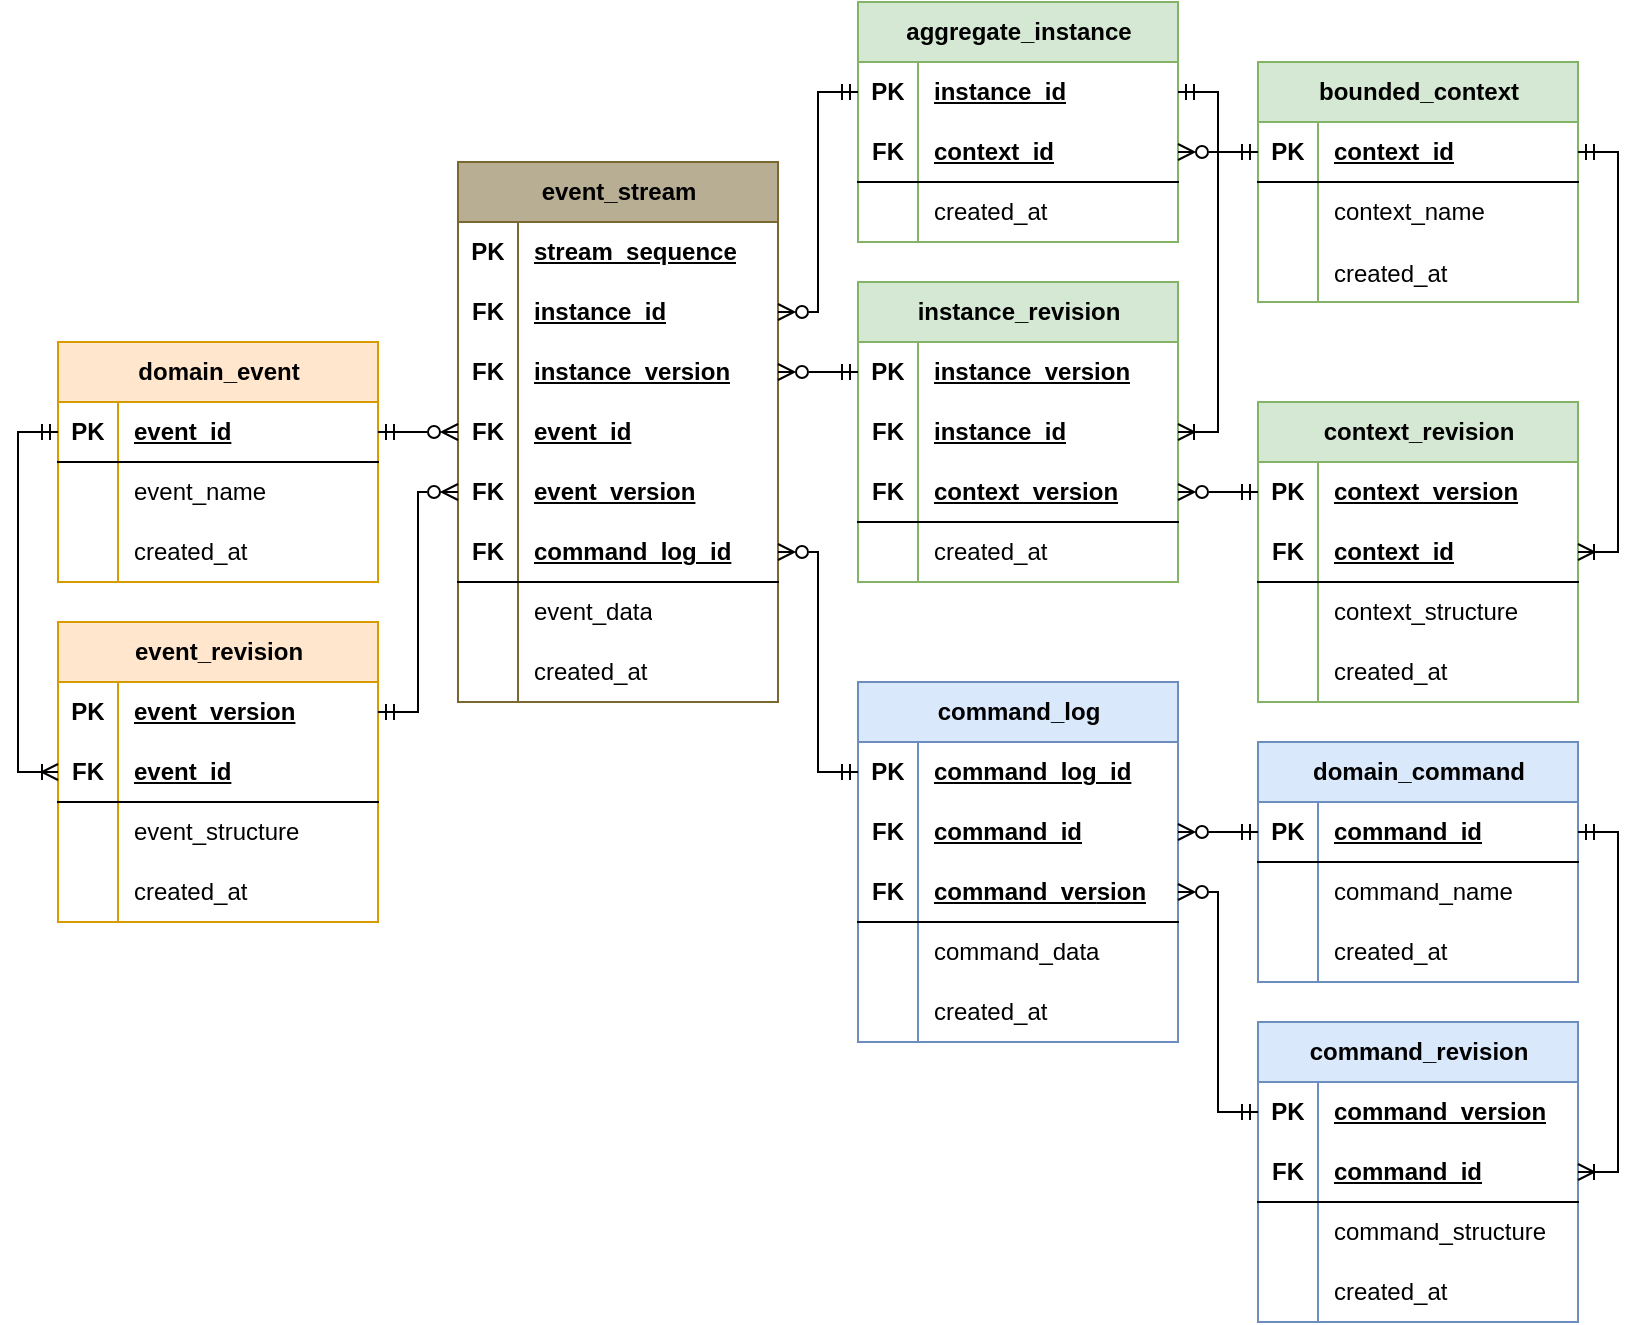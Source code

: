 <mxfile version="24.8.6">
  <diagram name="Page-1" id="iF84zrVoMBJ7OahSB1rG">
    <mxGraphModel dx="837" dy="905" grid="1" gridSize="10" guides="1" tooltips="1" connect="1" arrows="1" fold="1" page="1" pageScale="1" pageWidth="827" pageHeight="1169" math="0" shadow="0">
      <root>
        <mxCell id="0" />
        <mxCell id="1" parent="0" />
        <mxCell id="sCk_r1SRyEP656bXkDkz-1" value="bounded_context" style="shape=table;startSize=30;container=1;collapsible=1;childLayout=tableLayout;fixedRows=1;rowLines=0;fontStyle=1;align=center;resizeLast=1;html=1;fillColor=#d5e8d4;strokeColor=#82b366;" parent="1" vertex="1">
          <mxGeometry x="630" y="230" width="160" height="120" as="geometry" />
        </mxCell>
        <mxCell id="sCk_r1SRyEP656bXkDkz-2" value="" style="shape=tableRow;horizontal=0;startSize=0;swimlaneHead=0;swimlaneBody=0;fillColor=none;collapsible=0;dropTarget=0;points=[[0,0.5],[1,0.5]];portConstraint=eastwest;top=0;left=0;right=0;bottom=1;" parent="sCk_r1SRyEP656bXkDkz-1" vertex="1">
          <mxGeometry y="30" width="160" height="30" as="geometry" />
        </mxCell>
        <mxCell id="sCk_r1SRyEP656bXkDkz-3" value="PK" style="shape=partialRectangle;connectable=0;fillColor=none;top=0;left=0;bottom=0;right=0;fontStyle=1;overflow=hidden;whiteSpace=wrap;html=1;" parent="sCk_r1SRyEP656bXkDkz-2" vertex="1">
          <mxGeometry width="30" height="30" as="geometry">
            <mxRectangle width="30" height="30" as="alternateBounds" />
          </mxGeometry>
        </mxCell>
        <mxCell id="sCk_r1SRyEP656bXkDkz-4" value="context_id" style="shape=partialRectangle;connectable=0;fillColor=none;top=0;left=0;bottom=0;right=0;align=left;spacingLeft=6;fontStyle=5;overflow=hidden;whiteSpace=wrap;html=1;" parent="sCk_r1SRyEP656bXkDkz-2" vertex="1">
          <mxGeometry x="30" width="130" height="30" as="geometry">
            <mxRectangle width="130" height="30" as="alternateBounds" />
          </mxGeometry>
        </mxCell>
        <mxCell id="sCk_r1SRyEP656bXkDkz-5" value="" style="shape=tableRow;horizontal=0;startSize=0;swimlaneHead=0;swimlaneBody=0;fillColor=none;collapsible=0;dropTarget=0;points=[[0,0.5],[1,0.5]];portConstraint=eastwest;top=0;left=0;right=0;bottom=0;" parent="sCk_r1SRyEP656bXkDkz-1" vertex="1">
          <mxGeometry y="60" width="160" height="30" as="geometry" />
        </mxCell>
        <mxCell id="sCk_r1SRyEP656bXkDkz-6" value="" style="shape=partialRectangle;connectable=0;fillColor=none;top=0;left=0;bottom=0;right=0;editable=1;overflow=hidden;whiteSpace=wrap;html=1;" parent="sCk_r1SRyEP656bXkDkz-5" vertex="1">
          <mxGeometry width="30" height="30" as="geometry">
            <mxRectangle width="30" height="30" as="alternateBounds" />
          </mxGeometry>
        </mxCell>
        <mxCell id="sCk_r1SRyEP656bXkDkz-7" value="context_name" style="shape=partialRectangle;connectable=0;fillColor=none;top=0;left=0;bottom=0;right=0;align=left;spacingLeft=6;overflow=hidden;whiteSpace=wrap;html=1;" parent="sCk_r1SRyEP656bXkDkz-5" vertex="1">
          <mxGeometry x="30" width="130" height="30" as="geometry">
            <mxRectangle width="130" height="30" as="alternateBounds" />
          </mxGeometry>
        </mxCell>
        <mxCell id="sCk_r1SRyEP656bXkDkz-47" value="" style="shape=tableRow;horizontal=0;startSize=0;swimlaneHead=0;swimlaneBody=0;fillColor=none;collapsible=0;dropTarget=0;points=[[0,0.5],[1,0.5]];portConstraint=eastwest;top=0;left=0;right=0;bottom=0;" parent="sCk_r1SRyEP656bXkDkz-1" vertex="1">
          <mxGeometry y="90" width="160" height="30" as="geometry" />
        </mxCell>
        <mxCell id="sCk_r1SRyEP656bXkDkz-48" value="" style="shape=partialRectangle;connectable=0;fillColor=none;top=0;left=0;bottom=0;right=0;editable=1;overflow=hidden;" parent="sCk_r1SRyEP656bXkDkz-47" vertex="1">
          <mxGeometry width="30" height="30" as="geometry">
            <mxRectangle width="30" height="30" as="alternateBounds" />
          </mxGeometry>
        </mxCell>
        <mxCell id="sCk_r1SRyEP656bXkDkz-49" value="created_at" style="shape=partialRectangle;connectable=0;fillColor=none;top=0;left=0;bottom=0;right=0;align=left;spacingLeft=6;overflow=hidden;" parent="sCk_r1SRyEP656bXkDkz-47" vertex="1">
          <mxGeometry x="30" width="130" height="30" as="geometry">
            <mxRectangle width="130" height="30" as="alternateBounds" />
          </mxGeometry>
        </mxCell>
        <mxCell id="sCk_r1SRyEP656bXkDkz-14" value="context_revision" style="shape=table;startSize=30;container=1;collapsible=1;childLayout=tableLayout;fixedRows=1;rowLines=0;fontStyle=1;align=center;resizeLast=1;html=1;fillColor=#d5e8d4;strokeColor=#82b366;" parent="1" vertex="1">
          <mxGeometry x="630" y="400" width="160" height="150" as="geometry" />
        </mxCell>
        <mxCell id="sCk_r1SRyEP656bXkDkz-37" value="" style="shape=tableRow;horizontal=0;startSize=0;swimlaneHead=0;swimlaneBody=0;fillColor=none;collapsible=0;dropTarget=0;points=[[0,0.5],[1,0.5]];portConstraint=eastwest;top=0;left=0;right=0;bottom=0;fontStyle=5" parent="sCk_r1SRyEP656bXkDkz-14" vertex="1">
          <mxGeometry y="30" width="160" height="30" as="geometry" />
        </mxCell>
        <mxCell id="sCk_r1SRyEP656bXkDkz-38" value="PK" style="shape=partialRectangle;connectable=0;fillColor=none;top=0;left=0;bottom=0;right=0;fontStyle=1;overflow=hidden;whiteSpace=wrap;html=1;" parent="sCk_r1SRyEP656bXkDkz-37" vertex="1">
          <mxGeometry width="30" height="30" as="geometry">
            <mxRectangle width="30" height="30" as="alternateBounds" />
          </mxGeometry>
        </mxCell>
        <mxCell id="sCk_r1SRyEP656bXkDkz-39" value="context_version" style="shape=partialRectangle;connectable=0;fillColor=none;top=0;left=0;bottom=0;right=0;align=left;spacingLeft=6;fontStyle=5;overflow=hidden;whiteSpace=wrap;html=1;" parent="sCk_r1SRyEP656bXkDkz-37" vertex="1">
          <mxGeometry x="30" width="130" height="30" as="geometry">
            <mxRectangle width="130" height="30" as="alternateBounds" />
          </mxGeometry>
        </mxCell>
        <mxCell id="sCk_r1SRyEP656bXkDkz-15" value="" style="shape=tableRow;horizontal=0;startSize=0;swimlaneHead=0;swimlaneBody=0;fillColor=none;collapsible=0;dropTarget=0;points=[[0,0.5],[1,0.5]];portConstraint=eastwest;top=0;left=0;right=0;bottom=1;" parent="sCk_r1SRyEP656bXkDkz-14" vertex="1">
          <mxGeometry y="60" width="160" height="30" as="geometry" />
        </mxCell>
        <mxCell id="sCk_r1SRyEP656bXkDkz-16" value="FK" style="shape=partialRectangle;connectable=0;fillColor=none;top=0;left=0;bottom=0;right=0;fontStyle=1;overflow=hidden;whiteSpace=wrap;html=1;" parent="sCk_r1SRyEP656bXkDkz-15" vertex="1">
          <mxGeometry width="30" height="30" as="geometry">
            <mxRectangle width="30" height="30" as="alternateBounds" />
          </mxGeometry>
        </mxCell>
        <mxCell id="sCk_r1SRyEP656bXkDkz-17" value="context_id" style="shape=partialRectangle;connectable=0;fillColor=none;top=0;left=0;bottom=0;right=0;align=left;spacingLeft=6;fontStyle=5;overflow=hidden;whiteSpace=wrap;html=1;" parent="sCk_r1SRyEP656bXkDkz-15" vertex="1">
          <mxGeometry x="30" width="130" height="30" as="geometry">
            <mxRectangle width="130" height="30" as="alternateBounds" />
          </mxGeometry>
        </mxCell>
        <mxCell id="sCk_r1SRyEP656bXkDkz-18" value="" style="shape=tableRow;horizontal=0;startSize=0;swimlaneHead=0;swimlaneBody=0;fillColor=none;collapsible=0;dropTarget=0;points=[[0,0.5],[1,0.5]];portConstraint=eastwest;top=0;left=0;right=0;bottom=0;" parent="sCk_r1SRyEP656bXkDkz-14" vertex="1">
          <mxGeometry y="90" width="160" height="30" as="geometry" />
        </mxCell>
        <mxCell id="sCk_r1SRyEP656bXkDkz-19" value="" style="shape=partialRectangle;connectable=0;fillColor=none;top=0;left=0;bottom=0;right=0;editable=1;overflow=hidden;whiteSpace=wrap;html=1;" parent="sCk_r1SRyEP656bXkDkz-18" vertex="1">
          <mxGeometry width="30" height="30" as="geometry">
            <mxRectangle width="30" height="30" as="alternateBounds" />
          </mxGeometry>
        </mxCell>
        <mxCell id="sCk_r1SRyEP656bXkDkz-20" value="context_structure" style="shape=partialRectangle;connectable=0;fillColor=none;top=0;left=0;bottom=0;right=0;align=left;spacingLeft=6;overflow=hidden;whiteSpace=wrap;html=1;" parent="sCk_r1SRyEP656bXkDkz-18" vertex="1">
          <mxGeometry x="30" width="130" height="30" as="geometry">
            <mxRectangle width="130" height="30" as="alternateBounds" />
          </mxGeometry>
        </mxCell>
        <mxCell id="sCk_r1SRyEP656bXkDkz-21" value="" style="shape=tableRow;horizontal=0;startSize=0;swimlaneHead=0;swimlaneBody=0;fillColor=none;collapsible=0;dropTarget=0;points=[[0,0.5],[1,0.5]];portConstraint=eastwest;top=0;left=0;right=0;bottom=0;" parent="sCk_r1SRyEP656bXkDkz-14" vertex="1">
          <mxGeometry y="120" width="160" height="30" as="geometry" />
        </mxCell>
        <mxCell id="sCk_r1SRyEP656bXkDkz-22" value="" style="shape=partialRectangle;connectable=0;fillColor=none;top=0;left=0;bottom=0;right=0;editable=1;overflow=hidden;whiteSpace=wrap;html=1;" parent="sCk_r1SRyEP656bXkDkz-21" vertex="1">
          <mxGeometry width="30" height="30" as="geometry">
            <mxRectangle width="30" height="30" as="alternateBounds" />
          </mxGeometry>
        </mxCell>
        <mxCell id="sCk_r1SRyEP656bXkDkz-23" value="created_at" style="shape=partialRectangle;connectable=0;fillColor=none;top=0;left=0;bottom=0;right=0;align=left;spacingLeft=6;overflow=hidden;whiteSpace=wrap;html=1;" parent="sCk_r1SRyEP656bXkDkz-21" vertex="1">
          <mxGeometry x="30" width="130" height="30" as="geometry">
            <mxRectangle width="130" height="30" as="alternateBounds" />
          </mxGeometry>
        </mxCell>
        <mxCell id="sCk_r1SRyEP656bXkDkz-50" value="aggregate_instance" style="shape=table;startSize=30;container=1;collapsible=1;childLayout=tableLayout;fixedRows=1;rowLines=0;fontStyle=1;align=center;resizeLast=1;html=1;fillColor=#d5e8d4;strokeColor=#82b366;" parent="1" vertex="1">
          <mxGeometry x="430" y="200" width="160" height="120" as="geometry" />
        </mxCell>
        <mxCell id="sCk_r1SRyEP656bXkDkz-70" value="" style="shape=tableRow;horizontal=0;startSize=0;swimlaneHead=0;swimlaneBody=0;fillColor=none;collapsible=0;dropTarget=0;points=[[0,0.5],[1,0.5]];portConstraint=eastwest;top=0;left=0;right=0;bottom=0;" parent="sCk_r1SRyEP656bXkDkz-50" vertex="1">
          <mxGeometry y="30" width="160" height="30" as="geometry" />
        </mxCell>
        <mxCell id="sCk_r1SRyEP656bXkDkz-71" value="PK" style="shape=partialRectangle;connectable=0;fillColor=none;top=0;left=0;bottom=0;right=0;fontStyle=1;overflow=hidden;whiteSpace=wrap;html=1;" parent="sCk_r1SRyEP656bXkDkz-70" vertex="1">
          <mxGeometry width="30" height="30" as="geometry">
            <mxRectangle width="30" height="30" as="alternateBounds" />
          </mxGeometry>
        </mxCell>
        <mxCell id="sCk_r1SRyEP656bXkDkz-72" value="instance_id" style="shape=partialRectangle;connectable=0;fillColor=none;top=0;left=0;bottom=0;right=0;align=left;spacingLeft=6;fontStyle=5;overflow=hidden;whiteSpace=wrap;html=1;" parent="sCk_r1SRyEP656bXkDkz-70" vertex="1">
          <mxGeometry x="30" width="130" height="30" as="geometry">
            <mxRectangle width="130" height="30" as="alternateBounds" />
          </mxGeometry>
        </mxCell>
        <mxCell id="sCk_r1SRyEP656bXkDkz-51" value="" style="shape=tableRow;horizontal=0;startSize=0;swimlaneHead=0;swimlaneBody=0;fillColor=none;collapsible=0;dropTarget=0;points=[[0,0.5],[1,0.5]];portConstraint=eastwest;top=0;left=0;right=0;bottom=1;" parent="sCk_r1SRyEP656bXkDkz-50" vertex="1">
          <mxGeometry y="60" width="160" height="30" as="geometry" />
        </mxCell>
        <mxCell id="sCk_r1SRyEP656bXkDkz-52" value="FK" style="shape=partialRectangle;connectable=0;fillColor=none;top=0;left=0;bottom=0;right=0;fontStyle=1;overflow=hidden;whiteSpace=wrap;html=1;" parent="sCk_r1SRyEP656bXkDkz-51" vertex="1">
          <mxGeometry width="30" height="30" as="geometry">
            <mxRectangle width="30" height="30" as="alternateBounds" />
          </mxGeometry>
        </mxCell>
        <mxCell id="sCk_r1SRyEP656bXkDkz-53" value="context_id" style="shape=partialRectangle;connectable=0;fillColor=none;top=0;left=0;bottom=0;right=0;align=left;spacingLeft=6;fontStyle=5;overflow=hidden;whiteSpace=wrap;html=1;" parent="sCk_r1SRyEP656bXkDkz-51" vertex="1">
          <mxGeometry x="30" width="130" height="30" as="geometry">
            <mxRectangle width="130" height="30" as="alternateBounds" />
          </mxGeometry>
        </mxCell>
        <mxCell id="sCk_r1SRyEP656bXkDkz-54" value="" style="shape=tableRow;horizontal=0;startSize=0;swimlaneHead=0;swimlaneBody=0;fillColor=none;collapsible=0;dropTarget=0;points=[[0,0.5],[1,0.5]];portConstraint=eastwest;top=0;left=0;right=0;bottom=0;" parent="sCk_r1SRyEP656bXkDkz-50" vertex="1">
          <mxGeometry y="90" width="160" height="30" as="geometry" />
        </mxCell>
        <mxCell id="sCk_r1SRyEP656bXkDkz-55" value="" style="shape=partialRectangle;connectable=0;fillColor=none;top=0;left=0;bottom=0;right=0;editable=1;overflow=hidden;whiteSpace=wrap;html=1;" parent="sCk_r1SRyEP656bXkDkz-54" vertex="1">
          <mxGeometry width="30" height="30" as="geometry">
            <mxRectangle width="30" height="30" as="alternateBounds" />
          </mxGeometry>
        </mxCell>
        <mxCell id="sCk_r1SRyEP656bXkDkz-56" value="created_at" style="shape=partialRectangle;connectable=0;fillColor=none;top=0;left=0;bottom=0;right=0;align=left;spacingLeft=6;overflow=hidden;whiteSpace=wrap;html=1;" parent="sCk_r1SRyEP656bXkDkz-54" vertex="1">
          <mxGeometry x="30" width="130" height="30" as="geometry">
            <mxRectangle width="130" height="30" as="alternateBounds" />
          </mxGeometry>
        </mxCell>
        <mxCell id="sCk_r1SRyEP656bXkDkz-73" value="instance_revision" style="shape=table;startSize=30;container=1;collapsible=1;childLayout=tableLayout;fixedRows=1;rowLines=0;fontStyle=1;align=center;resizeLast=1;html=1;fillColor=#d5e8d4;strokeColor=#82b366;" parent="1" vertex="1">
          <mxGeometry x="430" y="340" width="160" height="150" as="geometry" />
        </mxCell>
        <mxCell id="sCk_r1SRyEP656bXkDkz-92" value="" style="shape=tableRow;horizontal=0;startSize=0;swimlaneHead=0;swimlaneBody=0;fillColor=none;collapsible=0;dropTarget=0;points=[[0,0.5],[1,0.5]];portConstraint=eastwest;top=0;left=0;right=0;bottom=0;" parent="sCk_r1SRyEP656bXkDkz-73" vertex="1">
          <mxGeometry y="30" width="160" height="30" as="geometry" />
        </mxCell>
        <mxCell id="sCk_r1SRyEP656bXkDkz-93" value="PK" style="shape=partialRectangle;connectable=0;fillColor=none;top=0;left=0;bottom=0;right=0;fontStyle=1;overflow=hidden;whiteSpace=wrap;html=1;" parent="sCk_r1SRyEP656bXkDkz-92" vertex="1">
          <mxGeometry width="30" height="30" as="geometry">
            <mxRectangle width="30" height="30" as="alternateBounds" />
          </mxGeometry>
        </mxCell>
        <mxCell id="sCk_r1SRyEP656bXkDkz-94" value="instance_version" style="shape=partialRectangle;connectable=0;fillColor=none;top=0;left=0;bottom=0;right=0;align=left;spacingLeft=6;fontStyle=5;overflow=hidden;whiteSpace=wrap;html=1;" parent="sCk_r1SRyEP656bXkDkz-92" vertex="1">
          <mxGeometry x="30" width="130" height="30" as="geometry">
            <mxRectangle width="130" height="30" as="alternateBounds" />
          </mxGeometry>
        </mxCell>
        <mxCell id="sCk_r1SRyEP656bXkDkz-89" value="" style="shape=tableRow;horizontal=0;startSize=0;swimlaneHead=0;swimlaneBody=0;fillColor=none;collapsible=0;dropTarget=0;points=[[0,0.5],[1,0.5]];portConstraint=eastwest;top=0;left=0;right=0;bottom=0;" parent="sCk_r1SRyEP656bXkDkz-73" vertex="1">
          <mxGeometry y="60" width="160" height="30" as="geometry" />
        </mxCell>
        <mxCell id="sCk_r1SRyEP656bXkDkz-90" value="FK" style="shape=partialRectangle;connectable=0;fillColor=none;top=0;left=0;bottom=0;right=0;fontStyle=1;overflow=hidden;whiteSpace=wrap;html=1;" parent="sCk_r1SRyEP656bXkDkz-89" vertex="1">
          <mxGeometry width="30" height="30" as="geometry">
            <mxRectangle width="30" height="30" as="alternateBounds" />
          </mxGeometry>
        </mxCell>
        <mxCell id="sCk_r1SRyEP656bXkDkz-91" value="instance_id" style="shape=partialRectangle;connectable=0;fillColor=none;top=0;left=0;bottom=0;right=0;align=left;spacingLeft=6;fontStyle=5;overflow=hidden;whiteSpace=wrap;html=1;" parent="sCk_r1SRyEP656bXkDkz-89" vertex="1">
          <mxGeometry x="30" width="130" height="30" as="geometry">
            <mxRectangle width="130" height="30" as="alternateBounds" />
          </mxGeometry>
        </mxCell>
        <mxCell id="sCk_r1SRyEP656bXkDkz-74" value="" style="shape=tableRow;horizontal=0;startSize=0;swimlaneHead=0;swimlaneBody=0;fillColor=none;collapsible=0;dropTarget=0;points=[[0,0.5],[1,0.5]];portConstraint=eastwest;top=0;left=0;right=0;bottom=1;" parent="sCk_r1SRyEP656bXkDkz-73" vertex="1">
          <mxGeometry y="90" width="160" height="30" as="geometry" />
        </mxCell>
        <mxCell id="sCk_r1SRyEP656bXkDkz-75" value="FK" style="shape=partialRectangle;connectable=0;fillColor=none;top=0;left=0;bottom=0;right=0;fontStyle=1;overflow=hidden;whiteSpace=wrap;html=1;" parent="sCk_r1SRyEP656bXkDkz-74" vertex="1">
          <mxGeometry width="30" height="30" as="geometry">
            <mxRectangle width="30" height="30" as="alternateBounds" />
          </mxGeometry>
        </mxCell>
        <mxCell id="sCk_r1SRyEP656bXkDkz-76" value="context_version" style="shape=partialRectangle;connectable=0;fillColor=none;top=0;left=0;bottom=0;right=0;align=left;spacingLeft=6;fontStyle=5;overflow=hidden;whiteSpace=wrap;html=1;" parent="sCk_r1SRyEP656bXkDkz-74" vertex="1">
          <mxGeometry x="30" width="130" height="30" as="geometry">
            <mxRectangle width="130" height="30" as="alternateBounds" />
          </mxGeometry>
        </mxCell>
        <mxCell id="sCk_r1SRyEP656bXkDkz-77" value="" style="shape=tableRow;horizontal=0;startSize=0;swimlaneHead=0;swimlaneBody=0;fillColor=none;collapsible=0;dropTarget=0;points=[[0,0.5],[1,0.5]];portConstraint=eastwest;top=0;left=0;right=0;bottom=0;" parent="sCk_r1SRyEP656bXkDkz-73" vertex="1">
          <mxGeometry y="120" width="160" height="30" as="geometry" />
        </mxCell>
        <mxCell id="sCk_r1SRyEP656bXkDkz-78" value="" style="shape=partialRectangle;connectable=0;fillColor=none;top=0;left=0;bottom=0;right=0;editable=1;overflow=hidden;whiteSpace=wrap;html=1;" parent="sCk_r1SRyEP656bXkDkz-77" vertex="1">
          <mxGeometry width="30" height="30" as="geometry">
            <mxRectangle width="30" height="30" as="alternateBounds" />
          </mxGeometry>
        </mxCell>
        <mxCell id="sCk_r1SRyEP656bXkDkz-79" value="created_at" style="shape=partialRectangle;connectable=0;fillColor=none;top=0;left=0;bottom=0;right=0;align=left;spacingLeft=6;overflow=hidden;whiteSpace=wrap;html=1;" parent="sCk_r1SRyEP656bXkDkz-77" vertex="1">
          <mxGeometry x="30" width="130" height="30" as="geometry">
            <mxRectangle width="130" height="30" as="alternateBounds" />
          </mxGeometry>
        </mxCell>
        <mxCell id="sCk_r1SRyEP656bXkDkz-95" value="domain_event" style="shape=table;startSize=30;container=1;collapsible=1;childLayout=tableLayout;fixedRows=1;rowLines=0;fontStyle=1;align=center;resizeLast=1;html=1;fillColor=#ffe6cc;strokeColor=#d79b00;" parent="1" vertex="1">
          <mxGeometry x="30" y="370" width="160" height="120" as="geometry" />
        </mxCell>
        <mxCell id="sCk_r1SRyEP656bXkDkz-96" value="" style="shape=tableRow;horizontal=0;startSize=0;swimlaneHead=0;swimlaneBody=0;fillColor=none;collapsible=0;dropTarget=0;points=[[0,0.5],[1,0.5]];portConstraint=eastwest;top=0;left=0;right=0;bottom=1;" parent="sCk_r1SRyEP656bXkDkz-95" vertex="1">
          <mxGeometry y="30" width="160" height="30" as="geometry" />
        </mxCell>
        <mxCell id="sCk_r1SRyEP656bXkDkz-97" value="PK" style="shape=partialRectangle;connectable=0;fillColor=none;top=0;left=0;bottom=0;right=0;fontStyle=1;overflow=hidden;whiteSpace=wrap;html=1;" parent="sCk_r1SRyEP656bXkDkz-96" vertex="1">
          <mxGeometry width="30" height="30" as="geometry">
            <mxRectangle width="30" height="30" as="alternateBounds" />
          </mxGeometry>
        </mxCell>
        <mxCell id="sCk_r1SRyEP656bXkDkz-98" value="event_id" style="shape=partialRectangle;connectable=0;fillColor=none;top=0;left=0;bottom=0;right=0;align=left;spacingLeft=6;fontStyle=5;overflow=hidden;whiteSpace=wrap;html=1;" parent="sCk_r1SRyEP656bXkDkz-96" vertex="1">
          <mxGeometry x="30" width="130" height="30" as="geometry">
            <mxRectangle width="130" height="30" as="alternateBounds" />
          </mxGeometry>
        </mxCell>
        <mxCell id="sCk_r1SRyEP656bXkDkz-99" value="" style="shape=tableRow;horizontal=0;startSize=0;swimlaneHead=0;swimlaneBody=0;fillColor=none;collapsible=0;dropTarget=0;points=[[0,0.5],[1,0.5]];portConstraint=eastwest;top=0;left=0;right=0;bottom=0;" parent="sCk_r1SRyEP656bXkDkz-95" vertex="1">
          <mxGeometry y="60" width="160" height="30" as="geometry" />
        </mxCell>
        <mxCell id="sCk_r1SRyEP656bXkDkz-100" value="" style="shape=partialRectangle;connectable=0;fillColor=none;top=0;left=0;bottom=0;right=0;editable=1;overflow=hidden;whiteSpace=wrap;html=1;" parent="sCk_r1SRyEP656bXkDkz-99" vertex="1">
          <mxGeometry width="30" height="30" as="geometry">
            <mxRectangle width="30" height="30" as="alternateBounds" />
          </mxGeometry>
        </mxCell>
        <mxCell id="sCk_r1SRyEP656bXkDkz-101" value="event_name" style="shape=partialRectangle;connectable=0;fillColor=none;top=0;left=0;bottom=0;right=0;align=left;spacingLeft=6;overflow=hidden;whiteSpace=wrap;html=1;" parent="sCk_r1SRyEP656bXkDkz-99" vertex="1">
          <mxGeometry x="30" width="130" height="30" as="geometry">
            <mxRectangle width="130" height="30" as="alternateBounds" />
          </mxGeometry>
        </mxCell>
        <mxCell id="sCk_r1SRyEP656bXkDkz-102" value="" style="shape=tableRow;horizontal=0;startSize=0;swimlaneHead=0;swimlaneBody=0;fillColor=none;collapsible=0;dropTarget=0;points=[[0,0.5],[1,0.5]];portConstraint=eastwest;top=0;left=0;right=0;bottom=0;" parent="sCk_r1SRyEP656bXkDkz-95" vertex="1">
          <mxGeometry y="90" width="160" height="30" as="geometry" />
        </mxCell>
        <mxCell id="sCk_r1SRyEP656bXkDkz-103" value="" style="shape=partialRectangle;connectable=0;fillColor=none;top=0;left=0;bottom=0;right=0;editable=1;overflow=hidden;whiteSpace=wrap;html=1;" parent="sCk_r1SRyEP656bXkDkz-102" vertex="1">
          <mxGeometry width="30" height="30" as="geometry">
            <mxRectangle width="30" height="30" as="alternateBounds" />
          </mxGeometry>
        </mxCell>
        <mxCell id="sCk_r1SRyEP656bXkDkz-104" value="created_at" style="shape=partialRectangle;connectable=0;fillColor=none;top=0;left=0;bottom=0;right=0;align=left;spacingLeft=6;overflow=hidden;whiteSpace=wrap;html=1;" parent="sCk_r1SRyEP656bXkDkz-102" vertex="1">
          <mxGeometry x="30" width="130" height="30" as="geometry">
            <mxRectangle width="130" height="30" as="alternateBounds" />
          </mxGeometry>
        </mxCell>
        <mxCell id="sCk_r1SRyEP656bXkDkz-108" value="event_revision" style="shape=table;startSize=30;container=1;collapsible=1;childLayout=tableLayout;fixedRows=1;rowLines=0;fontStyle=1;align=center;resizeLast=1;html=1;fillColor=#ffe6cc;strokeColor=#d79b00;" parent="1" vertex="1">
          <mxGeometry x="30" y="510" width="160" height="150" as="geometry" />
        </mxCell>
        <mxCell id="sCk_r1SRyEP656bXkDkz-127" value="" style="shape=tableRow;horizontal=0;startSize=0;swimlaneHead=0;swimlaneBody=0;fillColor=none;collapsible=0;dropTarget=0;points=[[0,0.5],[1,0.5]];portConstraint=eastwest;top=0;left=0;right=0;bottom=0;" parent="sCk_r1SRyEP656bXkDkz-108" vertex="1">
          <mxGeometry y="30" width="160" height="30" as="geometry" />
        </mxCell>
        <mxCell id="sCk_r1SRyEP656bXkDkz-128" value="PK" style="shape=partialRectangle;connectable=0;fillColor=none;top=0;left=0;bottom=0;right=0;fontStyle=1;overflow=hidden;whiteSpace=wrap;html=1;" parent="sCk_r1SRyEP656bXkDkz-127" vertex="1">
          <mxGeometry width="30" height="30" as="geometry">
            <mxRectangle width="30" height="30" as="alternateBounds" />
          </mxGeometry>
        </mxCell>
        <mxCell id="sCk_r1SRyEP656bXkDkz-129" value="event_version" style="shape=partialRectangle;connectable=0;fillColor=none;top=0;left=0;bottom=0;right=0;align=left;spacingLeft=6;fontStyle=5;overflow=hidden;whiteSpace=wrap;html=1;" parent="sCk_r1SRyEP656bXkDkz-127" vertex="1">
          <mxGeometry x="30" width="130" height="30" as="geometry">
            <mxRectangle width="130" height="30" as="alternateBounds" />
          </mxGeometry>
        </mxCell>
        <mxCell id="sCk_r1SRyEP656bXkDkz-109" value="" style="shape=tableRow;horizontal=0;startSize=0;swimlaneHead=0;swimlaneBody=0;fillColor=none;collapsible=0;dropTarget=0;points=[[0,0.5],[1,0.5]];portConstraint=eastwest;top=0;left=0;right=0;bottom=1;" parent="sCk_r1SRyEP656bXkDkz-108" vertex="1">
          <mxGeometry y="60" width="160" height="30" as="geometry" />
        </mxCell>
        <mxCell id="sCk_r1SRyEP656bXkDkz-110" value="FK" style="shape=partialRectangle;connectable=0;fillColor=none;top=0;left=0;bottom=0;right=0;fontStyle=1;overflow=hidden;whiteSpace=wrap;html=1;" parent="sCk_r1SRyEP656bXkDkz-109" vertex="1">
          <mxGeometry width="30" height="30" as="geometry">
            <mxRectangle width="30" height="30" as="alternateBounds" />
          </mxGeometry>
        </mxCell>
        <mxCell id="sCk_r1SRyEP656bXkDkz-111" value="event_id" style="shape=partialRectangle;connectable=0;fillColor=none;top=0;left=0;bottom=0;right=0;align=left;spacingLeft=6;fontStyle=5;overflow=hidden;whiteSpace=wrap;html=1;" parent="sCk_r1SRyEP656bXkDkz-109" vertex="1">
          <mxGeometry x="30" width="130" height="30" as="geometry">
            <mxRectangle width="130" height="30" as="alternateBounds" />
          </mxGeometry>
        </mxCell>
        <mxCell id="sCk_r1SRyEP656bXkDkz-112" value="" style="shape=tableRow;horizontal=0;startSize=0;swimlaneHead=0;swimlaneBody=0;fillColor=none;collapsible=0;dropTarget=0;points=[[0,0.5],[1,0.5]];portConstraint=eastwest;top=0;left=0;right=0;bottom=0;" parent="sCk_r1SRyEP656bXkDkz-108" vertex="1">
          <mxGeometry y="90" width="160" height="30" as="geometry" />
        </mxCell>
        <mxCell id="sCk_r1SRyEP656bXkDkz-113" value="" style="shape=partialRectangle;connectable=0;fillColor=none;top=0;left=0;bottom=0;right=0;editable=1;overflow=hidden;whiteSpace=wrap;html=1;" parent="sCk_r1SRyEP656bXkDkz-112" vertex="1">
          <mxGeometry width="30" height="30" as="geometry">
            <mxRectangle width="30" height="30" as="alternateBounds" />
          </mxGeometry>
        </mxCell>
        <mxCell id="sCk_r1SRyEP656bXkDkz-114" value="event_&lt;span style=&quot;background-color: initial;&quot;&gt;structure&lt;/span&gt;" style="shape=partialRectangle;connectable=0;fillColor=none;top=0;left=0;bottom=0;right=0;align=left;spacingLeft=6;overflow=hidden;whiteSpace=wrap;html=1;" parent="sCk_r1SRyEP656bXkDkz-112" vertex="1">
          <mxGeometry x="30" width="130" height="30" as="geometry">
            <mxRectangle width="130" height="30" as="alternateBounds" />
          </mxGeometry>
        </mxCell>
        <mxCell id="sCk_r1SRyEP656bXkDkz-115" value="" style="shape=tableRow;horizontal=0;startSize=0;swimlaneHead=0;swimlaneBody=0;fillColor=none;collapsible=0;dropTarget=0;points=[[0,0.5],[1,0.5]];portConstraint=eastwest;top=0;left=0;right=0;bottom=0;" parent="sCk_r1SRyEP656bXkDkz-108" vertex="1">
          <mxGeometry y="120" width="160" height="30" as="geometry" />
        </mxCell>
        <mxCell id="sCk_r1SRyEP656bXkDkz-116" value="" style="shape=partialRectangle;connectable=0;fillColor=none;top=0;left=0;bottom=0;right=0;editable=1;overflow=hidden;whiteSpace=wrap;html=1;" parent="sCk_r1SRyEP656bXkDkz-115" vertex="1">
          <mxGeometry width="30" height="30" as="geometry">
            <mxRectangle width="30" height="30" as="alternateBounds" />
          </mxGeometry>
        </mxCell>
        <mxCell id="sCk_r1SRyEP656bXkDkz-117" value="created_at" style="shape=partialRectangle;connectable=0;fillColor=none;top=0;left=0;bottom=0;right=0;align=left;spacingLeft=6;overflow=hidden;whiteSpace=wrap;html=1;" parent="sCk_r1SRyEP656bXkDkz-115" vertex="1">
          <mxGeometry x="30" width="130" height="30" as="geometry">
            <mxRectangle width="130" height="30" as="alternateBounds" />
          </mxGeometry>
        </mxCell>
        <mxCell id="sCk_r1SRyEP656bXkDkz-130" value="domain_command" style="shape=table;startSize=30;container=1;collapsible=1;childLayout=tableLayout;fixedRows=1;rowLines=0;fontStyle=1;align=center;resizeLast=1;html=1;fillColor=#dae8fc;strokeColor=#6c8ebf;" parent="1" vertex="1">
          <mxGeometry x="630" y="570" width="160" height="120" as="geometry" />
        </mxCell>
        <mxCell id="sCk_r1SRyEP656bXkDkz-131" value="" style="shape=tableRow;horizontal=0;startSize=0;swimlaneHead=0;swimlaneBody=0;fillColor=none;collapsible=0;dropTarget=0;points=[[0,0.5],[1,0.5]];portConstraint=eastwest;top=0;left=0;right=0;bottom=1;" parent="sCk_r1SRyEP656bXkDkz-130" vertex="1">
          <mxGeometry y="30" width="160" height="30" as="geometry" />
        </mxCell>
        <mxCell id="sCk_r1SRyEP656bXkDkz-132" value="PK" style="shape=partialRectangle;connectable=0;fillColor=none;top=0;left=0;bottom=0;right=0;fontStyle=1;overflow=hidden;whiteSpace=wrap;html=1;" parent="sCk_r1SRyEP656bXkDkz-131" vertex="1">
          <mxGeometry width="30" height="30" as="geometry">
            <mxRectangle width="30" height="30" as="alternateBounds" />
          </mxGeometry>
        </mxCell>
        <mxCell id="sCk_r1SRyEP656bXkDkz-133" value="command_id" style="shape=partialRectangle;connectable=0;fillColor=none;top=0;left=0;bottom=0;right=0;align=left;spacingLeft=6;fontStyle=5;overflow=hidden;whiteSpace=wrap;html=1;" parent="sCk_r1SRyEP656bXkDkz-131" vertex="1">
          <mxGeometry x="30" width="130" height="30" as="geometry">
            <mxRectangle width="130" height="30" as="alternateBounds" />
          </mxGeometry>
        </mxCell>
        <mxCell id="sCk_r1SRyEP656bXkDkz-134" value="" style="shape=tableRow;horizontal=0;startSize=0;swimlaneHead=0;swimlaneBody=0;fillColor=none;collapsible=0;dropTarget=0;points=[[0,0.5],[1,0.5]];portConstraint=eastwest;top=0;left=0;right=0;bottom=0;" parent="sCk_r1SRyEP656bXkDkz-130" vertex="1">
          <mxGeometry y="60" width="160" height="30" as="geometry" />
        </mxCell>
        <mxCell id="sCk_r1SRyEP656bXkDkz-135" value="" style="shape=partialRectangle;connectable=0;fillColor=none;top=0;left=0;bottom=0;right=0;editable=1;overflow=hidden;whiteSpace=wrap;html=1;" parent="sCk_r1SRyEP656bXkDkz-134" vertex="1">
          <mxGeometry width="30" height="30" as="geometry">
            <mxRectangle width="30" height="30" as="alternateBounds" />
          </mxGeometry>
        </mxCell>
        <mxCell id="sCk_r1SRyEP656bXkDkz-136" value="command_name" style="shape=partialRectangle;connectable=0;fillColor=none;top=0;left=0;bottom=0;right=0;align=left;spacingLeft=6;overflow=hidden;whiteSpace=wrap;html=1;" parent="sCk_r1SRyEP656bXkDkz-134" vertex="1">
          <mxGeometry x="30" width="130" height="30" as="geometry">
            <mxRectangle width="130" height="30" as="alternateBounds" />
          </mxGeometry>
        </mxCell>
        <mxCell id="sCk_r1SRyEP656bXkDkz-137" value="" style="shape=tableRow;horizontal=0;startSize=0;swimlaneHead=0;swimlaneBody=0;fillColor=none;collapsible=0;dropTarget=0;points=[[0,0.5],[1,0.5]];portConstraint=eastwest;top=0;left=0;right=0;bottom=0;" parent="sCk_r1SRyEP656bXkDkz-130" vertex="1">
          <mxGeometry y="90" width="160" height="30" as="geometry" />
        </mxCell>
        <mxCell id="sCk_r1SRyEP656bXkDkz-138" value="" style="shape=partialRectangle;connectable=0;fillColor=none;top=0;left=0;bottom=0;right=0;editable=1;overflow=hidden;whiteSpace=wrap;html=1;" parent="sCk_r1SRyEP656bXkDkz-137" vertex="1">
          <mxGeometry width="30" height="30" as="geometry">
            <mxRectangle width="30" height="30" as="alternateBounds" />
          </mxGeometry>
        </mxCell>
        <mxCell id="sCk_r1SRyEP656bXkDkz-139" value="created_at" style="shape=partialRectangle;connectable=0;fillColor=none;top=0;left=0;bottom=0;right=0;align=left;spacingLeft=6;overflow=hidden;whiteSpace=wrap;html=1;" parent="sCk_r1SRyEP656bXkDkz-137" vertex="1">
          <mxGeometry x="30" width="130" height="30" as="geometry">
            <mxRectangle width="130" height="30" as="alternateBounds" />
          </mxGeometry>
        </mxCell>
        <mxCell id="sCk_r1SRyEP656bXkDkz-140" value="command_revision" style="shape=table;startSize=30;container=1;collapsible=1;childLayout=tableLayout;fixedRows=1;rowLines=0;fontStyle=1;align=center;resizeLast=1;html=1;fillColor=#dae8fc;strokeColor=#6c8ebf;" parent="1" vertex="1">
          <mxGeometry x="630" y="710" width="160" height="150" as="geometry" />
        </mxCell>
        <mxCell id="sCk_r1SRyEP656bXkDkz-141" value="" style="shape=tableRow;horizontal=0;startSize=0;swimlaneHead=0;swimlaneBody=0;fillColor=none;collapsible=0;dropTarget=0;points=[[0,0.5],[1,0.5]];portConstraint=eastwest;top=0;left=0;right=0;bottom=0;" parent="sCk_r1SRyEP656bXkDkz-140" vertex="1">
          <mxGeometry y="30" width="160" height="30" as="geometry" />
        </mxCell>
        <mxCell id="sCk_r1SRyEP656bXkDkz-142" value="PK" style="shape=partialRectangle;connectable=0;fillColor=none;top=0;left=0;bottom=0;right=0;fontStyle=1;overflow=hidden;whiteSpace=wrap;html=1;" parent="sCk_r1SRyEP656bXkDkz-141" vertex="1">
          <mxGeometry width="30" height="30" as="geometry">
            <mxRectangle width="30" height="30" as="alternateBounds" />
          </mxGeometry>
        </mxCell>
        <mxCell id="sCk_r1SRyEP656bXkDkz-143" value="command_version" style="shape=partialRectangle;connectable=0;fillColor=none;top=0;left=0;bottom=0;right=0;align=left;spacingLeft=6;fontStyle=5;overflow=hidden;whiteSpace=wrap;html=1;" parent="sCk_r1SRyEP656bXkDkz-141" vertex="1">
          <mxGeometry x="30" width="130" height="30" as="geometry">
            <mxRectangle width="130" height="30" as="alternateBounds" />
          </mxGeometry>
        </mxCell>
        <mxCell id="sCk_r1SRyEP656bXkDkz-144" value="" style="shape=tableRow;horizontal=0;startSize=0;swimlaneHead=0;swimlaneBody=0;fillColor=none;collapsible=0;dropTarget=0;points=[[0,0.5],[1,0.5]];portConstraint=eastwest;top=0;left=0;right=0;bottom=1;" parent="sCk_r1SRyEP656bXkDkz-140" vertex="1">
          <mxGeometry y="60" width="160" height="30" as="geometry" />
        </mxCell>
        <mxCell id="sCk_r1SRyEP656bXkDkz-145" value="FK" style="shape=partialRectangle;connectable=0;fillColor=none;top=0;left=0;bottom=0;right=0;fontStyle=1;overflow=hidden;whiteSpace=wrap;html=1;" parent="sCk_r1SRyEP656bXkDkz-144" vertex="1">
          <mxGeometry width="30" height="30" as="geometry">
            <mxRectangle width="30" height="30" as="alternateBounds" />
          </mxGeometry>
        </mxCell>
        <mxCell id="sCk_r1SRyEP656bXkDkz-146" value="command_id" style="shape=partialRectangle;connectable=0;fillColor=none;top=0;left=0;bottom=0;right=0;align=left;spacingLeft=6;fontStyle=5;overflow=hidden;whiteSpace=wrap;html=1;" parent="sCk_r1SRyEP656bXkDkz-144" vertex="1">
          <mxGeometry x="30" width="130" height="30" as="geometry">
            <mxRectangle width="130" height="30" as="alternateBounds" />
          </mxGeometry>
        </mxCell>
        <mxCell id="sCk_r1SRyEP656bXkDkz-147" value="" style="shape=tableRow;horizontal=0;startSize=0;swimlaneHead=0;swimlaneBody=0;fillColor=none;collapsible=0;dropTarget=0;points=[[0,0.5],[1,0.5]];portConstraint=eastwest;top=0;left=0;right=0;bottom=0;" parent="sCk_r1SRyEP656bXkDkz-140" vertex="1">
          <mxGeometry y="90" width="160" height="30" as="geometry" />
        </mxCell>
        <mxCell id="sCk_r1SRyEP656bXkDkz-148" value="" style="shape=partialRectangle;connectable=0;fillColor=none;top=0;left=0;bottom=0;right=0;editable=1;overflow=hidden;whiteSpace=wrap;html=1;" parent="sCk_r1SRyEP656bXkDkz-147" vertex="1">
          <mxGeometry width="30" height="30" as="geometry">
            <mxRectangle width="30" height="30" as="alternateBounds" />
          </mxGeometry>
        </mxCell>
        <mxCell id="sCk_r1SRyEP656bXkDkz-149" value="command_structure" style="shape=partialRectangle;connectable=0;fillColor=none;top=0;left=0;bottom=0;right=0;align=left;spacingLeft=6;overflow=hidden;whiteSpace=wrap;html=1;" parent="sCk_r1SRyEP656bXkDkz-147" vertex="1">
          <mxGeometry x="30" width="130" height="30" as="geometry">
            <mxRectangle width="130" height="30" as="alternateBounds" />
          </mxGeometry>
        </mxCell>
        <mxCell id="sCk_r1SRyEP656bXkDkz-150" value="" style="shape=tableRow;horizontal=0;startSize=0;swimlaneHead=0;swimlaneBody=0;fillColor=none;collapsible=0;dropTarget=0;points=[[0,0.5],[1,0.5]];portConstraint=eastwest;top=0;left=0;right=0;bottom=0;" parent="sCk_r1SRyEP656bXkDkz-140" vertex="1">
          <mxGeometry y="120" width="160" height="30" as="geometry" />
        </mxCell>
        <mxCell id="sCk_r1SRyEP656bXkDkz-151" value="" style="shape=partialRectangle;connectable=0;fillColor=none;top=0;left=0;bottom=0;right=0;editable=1;overflow=hidden;whiteSpace=wrap;html=1;" parent="sCk_r1SRyEP656bXkDkz-150" vertex="1">
          <mxGeometry width="30" height="30" as="geometry">
            <mxRectangle width="30" height="30" as="alternateBounds" />
          </mxGeometry>
        </mxCell>
        <mxCell id="sCk_r1SRyEP656bXkDkz-152" value="created_at" style="shape=partialRectangle;connectable=0;fillColor=none;top=0;left=0;bottom=0;right=0;align=left;spacingLeft=6;overflow=hidden;whiteSpace=wrap;html=1;" parent="sCk_r1SRyEP656bXkDkz-150" vertex="1">
          <mxGeometry x="30" width="130" height="30" as="geometry">
            <mxRectangle width="130" height="30" as="alternateBounds" />
          </mxGeometry>
        </mxCell>
        <mxCell id="sCk_r1SRyEP656bXkDkz-166" value="command_log" style="shape=table;startSize=30;container=1;collapsible=1;childLayout=tableLayout;fixedRows=1;rowLines=0;fontStyle=1;align=center;resizeLast=1;html=1;fillColor=#dae8fc;strokeColor=#6c8ebf;" parent="1" vertex="1">
          <mxGeometry x="430" y="540" width="160" height="180" as="geometry" />
        </mxCell>
        <mxCell id="YxBkEWuFdGihLZcLAL37-20" value="" style="shape=tableRow;horizontal=0;startSize=0;swimlaneHead=0;swimlaneBody=0;fillColor=none;collapsible=0;dropTarget=0;points=[[0,0.5],[1,0.5]];portConstraint=eastwest;top=0;left=0;right=0;bottom=0;" parent="sCk_r1SRyEP656bXkDkz-166" vertex="1">
          <mxGeometry y="30" width="160" height="30" as="geometry" />
        </mxCell>
        <mxCell id="YxBkEWuFdGihLZcLAL37-21" value="PK" style="shape=partialRectangle;connectable=0;fillColor=none;top=0;left=0;bottom=0;right=0;fontStyle=1;overflow=hidden;whiteSpace=wrap;html=1;" parent="YxBkEWuFdGihLZcLAL37-20" vertex="1">
          <mxGeometry width="30" height="30" as="geometry">
            <mxRectangle width="30" height="30" as="alternateBounds" />
          </mxGeometry>
        </mxCell>
        <mxCell id="YxBkEWuFdGihLZcLAL37-22" value="command_log_id" style="shape=partialRectangle;connectable=0;fillColor=none;top=0;left=0;bottom=0;right=0;align=left;spacingLeft=6;fontStyle=5;overflow=hidden;whiteSpace=wrap;html=1;" parent="YxBkEWuFdGihLZcLAL37-20" vertex="1">
          <mxGeometry x="30" width="130" height="30" as="geometry">
            <mxRectangle width="130" height="30" as="alternateBounds" />
          </mxGeometry>
        </mxCell>
        <mxCell id="YxBkEWuFdGihLZcLAL37-23" value="" style="shape=tableRow;horizontal=0;startSize=0;swimlaneHead=0;swimlaneBody=0;fillColor=none;collapsible=0;dropTarget=0;points=[[0,0.5],[1,0.5]];portConstraint=eastwest;top=0;left=0;right=0;bottom=0;" parent="sCk_r1SRyEP656bXkDkz-166" vertex="1">
          <mxGeometry y="60" width="160" height="30" as="geometry" />
        </mxCell>
        <mxCell id="YxBkEWuFdGihLZcLAL37-24" value="FK" style="shape=partialRectangle;connectable=0;fillColor=none;top=0;left=0;bottom=0;right=0;fontStyle=1;overflow=hidden;whiteSpace=wrap;html=1;" parent="YxBkEWuFdGihLZcLAL37-23" vertex="1">
          <mxGeometry width="30" height="30" as="geometry">
            <mxRectangle width="30" height="30" as="alternateBounds" />
          </mxGeometry>
        </mxCell>
        <mxCell id="YxBkEWuFdGihLZcLAL37-25" value="command_id" style="shape=partialRectangle;connectable=0;fillColor=none;top=0;left=0;bottom=0;right=0;align=left;spacingLeft=6;fontStyle=5;overflow=hidden;whiteSpace=wrap;html=1;" parent="YxBkEWuFdGihLZcLAL37-23" vertex="1">
          <mxGeometry x="30" width="130" height="30" as="geometry">
            <mxRectangle width="130" height="30" as="alternateBounds" />
          </mxGeometry>
        </mxCell>
        <mxCell id="sCk_r1SRyEP656bXkDkz-167" value="" style="shape=tableRow;horizontal=0;startSize=0;swimlaneHead=0;swimlaneBody=0;fillColor=none;collapsible=0;dropTarget=0;points=[[0,0.5],[1,0.5]];portConstraint=eastwest;top=0;left=0;right=0;bottom=1;" parent="sCk_r1SRyEP656bXkDkz-166" vertex="1">
          <mxGeometry y="90" width="160" height="30" as="geometry" />
        </mxCell>
        <mxCell id="sCk_r1SRyEP656bXkDkz-168" value="FK" style="shape=partialRectangle;connectable=0;fillColor=none;top=0;left=0;bottom=0;right=0;fontStyle=1;overflow=hidden;whiteSpace=wrap;html=1;" parent="sCk_r1SRyEP656bXkDkz-167" vertex="1">
          <mxGeometry width="30" height="30" as="geometry">
            <mxRectangle width="30" height="30" as="alternateBounds" />
          </mxGeometry>
        </mxCell>
        <mxCell id="sCk_r1SRyEP656bXkDkz-169" value="command_ver&lt;span style=&quot;background-color: initial;&quot;&gt;sion&lt;/span&gt;" style="shape=partialRectangle;connectable=0;fillColor=none;top=0;left=0;bottom=0;right=0;align=left;spacingLeft=6;fontStyle=5;overflow=hidden;whiteSpace=wrap;html=1;" parent="sCk_r1SRyEP656bXkDkz-167" vertex="1">
          <mxGeometry x="30" width="130" height="30" as="geometry">
            <mxRectangle width="130" height="30" as="alternateBounds" />
          </mxGeometry>
        </mxCell>
        <mxCell id="sCk_r1SRyEP656bXkDkz-170" value="" style="shape=tableRow;horizontal=0;startSize=0;swimlaneHead=0;swimlaneBody=0;fillColor=none;collapsible=0;dropTarget=0;points=[[0,0.5],[1,0.5]];portConstraint=eastwest;top=0;left=0;right=0;bottom=0;" parent="sCk_r1SRyEP656bXkDkz-166" vertex="1">
          <mxGeometry y="120" width="160" height="30" as="geometry" />
        </mxCell>
        <mxCell id="sCk_r1SRyEP656bXkDkz-171" value="" style="shape=partialRectangle;connectable=0;fillColor=none;top=0;left=0;bottom=0;right=0;editable=1;overflow=hidden;whiteSpace=wrap;html=1;" parent="sCk_r1SRyEP656bXkDkz-170" vertex="1">
          <mxGeometry width="30" height="30" as="geometry">
            <mxRectangle width="30" height="30" as="alternateBounds" />
          </mxGeometry>
        </mxCell>
        <mxCell id="sCk_r1SRyEP656bXkDkz-172" value="command_data" style="shape=partialRectangle;connectable=0;fillColor=none;top=0;left=0;bottom=0;right=0;align=left;spacingLeft=6;overflow=hidden;whiteSpace=wrap;html=1;" parent="sCk_r1SRyEP656bXkDkz-170" vertex="1">
          <mxGeometry x="30" width="130" height="30" as="geometry">
            <mxRectangle width="130" height="30" as="alternateBounds" />
          </mxGeometry>
        </mxCell>
        <mxCell id="sCk_r1SRyEP656bXkDkz-173" value="" style="shape=tableRow;horizontal=0;startSize=0;swimlaneHead=0;swimlaneBody=0;fillColor=none;collapsible=0;dropTarget=0;points=[[0,0.5],[1,0.5]];portConstraint=eastwest;top=0;left=0;right=0;bottom=0;" parent="sCk_r1SRyEP656bXkDkz-166" vertex="1">
          <mxGeometry y="150" width="160" height="30" as="geometry" />
        </mxCell>
        <mxCell id="sCk_r1SRyEP656bXkDkz-174" value="" style="shape=partialRectangle;connectable=0;fillColor=none;top=0;left=0;bottom=0;right=0;editable=1;overflow=hidden;whiteSpace=wrap;html=1;" parent="sCk_r1SRyEP656bXkDkz-173" vertex="1">
          <mxGeometry width="30" height="30" as="geometry">
            <mxRectangle width="30" height="30" as="alternateBounds" />
          </mxGeometry>
        </mxCell>
        <mxCell id="sCk_r1SRyEP656bXkDkz-175" value="created_at" style="shape=partialRectangle;connectable=0;fillColor=none;top=0;left=0;bottom=0;right=0;align=left;spacingLeft=6;overflow=hidden;whiteSpace=wrap;html=1;" parent="sCk_r1SRyEP656bXkDkz-173" vertex="1">
          <mxGeometry x="30" width="130" height="30" as="geometry">
            <mxRectangle width="130" height="30" as="alternateBounds" />
          </mxGeometry>
        </mxCell>
        <mxCell id="YxBkEWuFdGihLZcLAL37-1" value="event_stream" style="shape=table;startSize=30;container=1;collapsible=1;childLayout=tableLayout;fixedRows=1;rowLines=0;fontStyle=1;align=center;resizeLast=1;html=1;fillColor=#B8AE93;strokeColor=#7A6831;" parent="1" vertex="1">
          <mxGeometry x="230" y="280" width="160" height="270" as="geometry" />
        </mxCell>
        <mxCell id="YxBkEWuFdGihLZcLAL37-32" value="" style="shape=tableRow;horizontal=0;startSize=0;swimlaneHead=0;swimlaneBody=0;fillColor=none;collapsible=0;dropTarget=0;points=[[0,0.5],[1,0.5]];portConstraint=eastwest;top=0;left=0;right=0;bottom=0;" parent="YxBkEWuFdGihLZcLAL37-1" vertex="1">
          <mxGeometry y="30" width="160" height="30" as="geometry" />
        </mxCell>
        <mxCell id="YxBkEWuFdGihLZcLAL37-33" value="PK" style="shape=partialRectangle;connectable=0;fillColor=none;top=0;left=0;bottom=0;right=0;fontStyle=1;overflow=hidden;whiteSpace=wrap;html=1;" parent="YxBkEWuFdGihLZcLAL37-32" vertex="1">
          <mxGeometry width="30" height="30" as="geometry">
            <mxRectangle width="30" height="30" as="alternateBounds" />
          </mxGeometry>
        </mxCell>
        <mxCell id="YxBkEWuFdGihLZcLAL37-34" value="stream_sequence" style="shape=partialRectangle;connectable=0;fillColor=none;top=0;left=0;bottom=0;right=0;align=left;spacingLeft=6;fontStyle=5;overflow=hidden;whiteSpace=wrap;html=1;" parent="YxBkEWuFdGihLZcLAL37-32" vertex="1">
          <mxGeometry x="30" width="130" height="30" as="geometry">
            <mxRectangle width="130" height="30" as="alternateBounds" />
          </mxGeometry>
        </mxCell>
        <mxCell id="YxBkEWuFdGihLZcLAL37-14" value="" style="shape=tableRow;horizontal=0;startSize=0;swimlaneHead=0;swimlaneBody=0;fillColor=none;collapsible=0;dropTarget=0;points=[[0,0.5],[1,0.5]];portConstraint=eastwest;top=0;left=0;right=0;bottom=0;" parent="YxBkEWuFdGihLZcLAL37-1" vertex="1">
          <mxGeometry y="60" width="160" height="30" as="geometry" />
        </mxCell>
        <mxCell id="YxBkEWuFdGihLZcLAL37-15" value="FK" style="shape=partialRectangle;connectable=0;fillColor=none;top=0;left=0;bottom=0;right=0;fontStyle=1;overflow=hidden;whiteSpace=wrap;html=1;" parent="YxBkEWuFdGihLZcLAL37-14" vertex="1">
          <mxGeometry width="30" height="30" as="geometry">
            <mxRectangle width="30" height="30" as="alternateBounds" />
          </mxGeometry>
        </mxCell>
        <mxCell id="YxBkEWuFdGihLZcLAL37-16" value="instance_id" style="shape=partialRectangle;connectable=0;fillColor=none;top=0;left=0;bottom=0;right=0;align=left;spacingLeft=6;fontStyle=5;overflow=hidden;whiteSpace=wrap;html=1;" parent="YxBkEWuFdGihLZcLAL37-14" vertex="1">
          <mxGeometry x="30" width="130" height="30" as="geometry">
            <mxRectangle width="130" height="30" as="alternateBounds" />
          </mxGeometry>
        </mxCell>
        <mxCell id="YxBkEWuFdGihLZcLAL37-35" value="" style="shape=tableRow;horizontal=0;startSize=0;swimlaneHead=0;swimlaneBody=0;fillColor=none;collapsible=0;dropTarget=0;points=[[0,0.5],[1,0.5]];portConstraint=eastwest;top=0;left=0;right=0;bottom=0;" parent="YxBkEWuFdGihLZcLAL37-1" vertex="1">
          <mxGeometry y="90" width="160" height="30" as="geometry" />
        </mxCell>
        <mxCell id="YxBkEWuFdGihLZcLAL37-36" value="FK" style="shape=partialRectangle;connectable=0;fillColor=none;top=0;left=0;bottom=0;right=0;fontStyle=1;overflow=hidden;whiteSpace=wrap;html=1;" parent="YxBkEWuFdGihLZcLAL37-35" vertex="1">
          <mxGeometry width="30" height="30" as="geometry">
            <mxRectangle width="30" height="30" as="alternateBounds" />
          </mxGeometry>
        </mxCell>
        <mxCell id="YxBkEWuFdGihLZcLAL37-37" value="instance_version" style="shape=partialRectangle;connectable=0;fillColor=none;top=0;left=0;bottom=0;right=0;align=left;spacingLeft=6;fontStyle=5;overflow=hidden;whiteSpace=wrap;html=1;" parent="YxBkEWuFdGihLZcLAL37-35" vertex="1">
          <mxGeometry x="30" width="130" height="30" as="geometry">
            <mxRectangle width="130" height="30" as="alternateBounds" />
          </mxGeometry>
        </mxCell>
        <mxCell id="YxBkEWuFdGihLZcLAL37-29" value="" style="shape=tableRow;horizontal=0;startSize=0;swimlaneHead=0;swimlaneBody=0;fillColor=none;collapsible=0;dropTarget=0;points=[[0,0.5],[1,0.5]];portConstraint=eastwest;top=0;left=0;right=0;bottom=0;" parent="YxBkEWuFdGihLZcLAL37-1" vertex="1">
          <mxGeometry y="120" width="160" height="30" as="geometry" />
        </mxCell>
        <mxCell id="YxBkEWuFdGihLZcLAL37-30" value="FK" style="shape=partialRectangle;connectable=0;fillColor=none;top=0;left=0;bottom=0;right=0;fontStyle=1;overflow=hidden;whiteSpace=wrap;html=1;" parent="YxBkEWuFdGihLZcLAL37-29" vertex="1">
          <mxGeometry width="30" height="30" as="geometry">
            <mxRectangle width="30" height="30" as="alternateBounds" />
          </mxGeometry>
        </mxCell>
        <mxCell id="YxBkEWuFdGihLZcLAL37-31" value="event_id" style="shape=partialRectangle;connectable=0;fillColor=none;top=0;left=0;bottom=0;right=0;align=left;spacingLeft=6;fontStyle=5;overflow=hidden;whiteSpace=wrap;html=1;" parent="YxBkEWuFdGihLZcLAL37-29" vertex="1">
          <mxGeometry x="30" width="130" height="30" as="geometry">
            <mxRectangle width="130" height="30" as="alternateBounds" />
          </mxGeometry>
        </mxCell>
        <mxCell id="YxBkEWuFdGihLZcLAL37-26" value="" style="shape=tableRow;horizontal=0;startSize=0;swimlaneHead=0;swimlaneBody=0;fillColor=none;collapsible=0;dropTarget=0;points=[[0,0.5],[1,0.5]];portConstraint=eastwest;top=0;left=0;right=0;bottom=0;" parent="YxBkEWuFdGihLZcLAL37-1" vertex="1">
          <mxGeometry y="150" width="160" height="30" as="geometry" />
        </mxCell>
        <mxCell id="YxBkEWuFdGihLZcLAL37-27" value="FK" style="shape=partialRectangle;connectable=0;fillColor=none;top=0;left=0;bottom=0;right=0;fontStyle=1;overflow=hidden;whiteSpace=wrap;html=1;" parent="YxBkEWuFdGihLZcLAL37-26" vertex="1">
          <mxGeometry width="30" height="30" as="geometry">
            <mxRectangle width="30" height="30" as="alternateBounds" />
          </mxGeometry>
        </mxCell>
        <mxCell id="YxBkEWuFdGihLZcLAL37-28" value="event_version" style="shape=partialRectangle;connectable=0;fillColor=none;top=0;left=0;bottom=0;right=0;align=left;spacingLeft=6;fontStyle=5;overflow=hidden;whiteSpace=wrap;html=1;" parent="YxBkEWuFdGihLZcLAL37-26" vertex="1">
          <mxGeometry x="30" width="130" height="30" as="geometry">
            <mxRectangle width="130" height="30" as="alternateBounds" />
          </mxGeometry>
        </mxCell>
        <mxCell id="YxBkEWuFdGihLZcLAL37-2" value="" style="shape=tableRow;horizontal=0;startSize=0;swimlaneHead=0;swimlaneBody=0;fillColor=none;collapsible=0;dropTarget=0;points=[[0,0.5],[1,0.5]];portConstraint=eastwest;top=0;left=0;right=0;bottom=1;" parent="YxBkEWuFdGihLZcLAL37-1" vertex="1">
          <mxGeometry y="180" width="160" height="30" as="geometry" />
        </mxCell>
        <mxCell id="YxBkEWuFdGihLZcLAL37-3" value="FK" style="shape=partialRectangle;connectable=0;fillColor=none;top=0;left=0;bottom=0;right=0;fontStyle=1;overflow=hidden;whiteSpace=wrap;html=1;" parent="YxBkEWuFdGihLZcLAL37-2" vertex="1">
          <mxGeometry width="30" height="30" as="geometry">
            <mxRectangle width="30" height="30" as="alternateBounds" />
          </mxGeometry>
        </mxCell>
        <mxCell id="YxBkEWuFdGihLZcLAL37-4" value="command_log_id" style="shape=partialRectangle;connectable=0;fillColor=none;top=0;left=0;bottom=0;right=0;align=left;spacingLeft=6;fontStyle=5;overflow=hidden;whiteSpace=wrap;html=1;" parent="YxBkEWuFdGihLZcLAL37-2" vertex="1">
          <mxGeometry x="30" width="130" height="30" as="geometry">
            <mxRectangle width="130" height="30" as="alternateBounds" />
          </mxGeometry>
        </mxCell>
        <mxCell id="YxBkEWuFdGihLZcLAL37-5" value="" style="shape=tableRow;horizontal=0;startSize=0;swimlaneHead=0;swimlaneBody=0;fillColor=none;collapsible=0;dropTarget=0;points=[[0,0.5],[1,0.5]];portConstraint=eastwest;top=0;left=0;right=0;bottom=0;" parent="YxBkEWuFdGihLZcLAL37-1" vertex="1">
          <mxGeometry y="210" width="160" height="30" as="geometry" />
        </mxCell>
        <mxCell id="YxBkEWuFdGihLZcLAL37-6" value="" style="shape=partialRectangle;connectable=0;fillColor=none;top=0;left=0;bottom=0;right=0;editable=1;overflow=hidden;whiteSpace=wrap;html=1;" parent="YxBkEWuFdGihLZcLAL37-5" vertex="1">
          <mxGeometry width="30" height="30" as="geometry">
            <mxRectangle width="30" height="30" as="alternateBounds" />
          </mxGeometry>
        </mxCell>
        <mxCell id="YxBkEWuFdGihLZcLAL37-7" value="event_data" style="shape=partialRectangle;connectable=0;fillColor=none;top=0;left=0;bottom=0;right=0;align=left;spacingLeft=6;overflow=hidden;whiteSpace=wrap;html=1;" parent="YxBkEWuFdGihLZcLAL37-5" vertex="1">
          <mxGeometry x="30" width="130" height="30" as="geometry">
            <mxRectangle width="130" height="30" as="alternateBounds" />
          </mxGeometry>
        </mxCell>
        <mxCell id="YxBkEWuFdGihLZcLAL37-8" value="" style="shape=tableRow;horizontal=0;startSize=0;swimlaneHead=0;swimlaneBody=0;fillColor=none;collapsible=0;dropTarget=0;points=[[0,0.5],[1,0.5]];portConstraint=eastwest;top=0;left=0;right=0;bottom=0;" parent="YxBkEWuFdGihLZcLAL37-1" vertex="1">
          <mxGeometry y="240" width="160" height="30" as="geometry" />
        </mxCell>
        <mxCell id="YxBkEWuFdGihLZcLAL37-9" value="" style="shape=partialRectangle;connectable=0;fillColor=none;top=0;left=0;bottom=0;right=0;editable=1;overflow=hidden;whiteSpace=wrap;html=1;" parent="YxBkEWuFdGihLZcLAL37-8" vertex="1">
          <mxGeometry width="30" height="30" as="geometry">
            <mxRectangle width="30" height="30" as="alternateBounds" />
          </mxGeometry>
        </mxCell>
        <mxCell id="YxBkEWuFdGihLZcLAL37-10" value="created_at" style="shape=partialRectangle;connectable=0;fillColor=none;top=0;left=0;bottom=0;right=0;align=left;spacingLeft=6;overflow=hidden;whiteSpace=wrap;html=1;" parent="YxBkEWuFdGihLZcLAL37-8" vertex="1">
          <mxGeometry x="30" width="130" height="30" as="geometry">
            <mxRectangle width="130" height="30" as="alternateBounds" />
          </mxGeometry>
        </mxCell>
        <mxCell id="ez9iojb5vZ-ogm6MvE4b-4" style="edgeStyle=orthogonalEdgeStyle;rounded=0;orthogonalLoop=1;jettySize=auto;html=1;endArrow=ERzeroToMany;endFill=0;startArrow=ERmandOne;startFill=0;" parent="1" source="sCk_r1SRyEP656bXkDkz-70" target="YxBkEWuFdGihLZcLAL37-14" edge="1">
          <mxGeometry relative="1" as="geometry" />
        </mxCell>
        <mxCell id="ez9iojb5vZ-ogm6MvE4b-5" style="edgeStyle=orthogonalEdgeStyle;rounded=0;orthogonalLoop=1;jettySize=auto;html=1;endArrow=ERzeroToMany;endFill=0;startArrow=ERmandOne;startFill=0;" parent="1" source="sCk_r1SRyEP656bXkDkz-92" target="YxBkEWuFdGihLZcLAL37-35" edge="1">
          <mxGeometry relative="1" as="geometry" />
        </mxCell>
        <mxCell id="ez9iojb5vZ-ogm6MvE4b-6" style="edgeStyle=orthogonalEdgeStyle;rounded=0;orthogonalLoop=1;jettySize=auto;html=1;endArrow=ERzeroToMany;endFill=0;startArrow=ERmandOne;startFill=0;" parent="1" source="YxBkEWuFdGihLZcLAL37-20" target="YxBkEWuFdGihLZcLAL37-2" edge="1">
          <mxGeometry relative="1" as="geometry" />
        </mxCell>
        <mxCell id="ez9iojb5vZ-ogm6MvE4b-7" style="edgeStyle=orthogonalEdgeStyle;rounded=0;orthogonalLoop=1;jettySize=auto;html=1;startArrow=ERmandOne;startFill=0;endArrow=ERzeroToMany;endFill=0;" parent="1" source="sCk_r1SRyEP656bXkDkz-37" target="sCk_r1SRyEP656bXkDkz-74" edge="1">
          <mxGeometry relative="1" as="geometry" />
        </mxCell>
        <mxCell id="ez9iojb5vZ-ogm6MvE4b-8" style="edgeStyle=orthogonalEdgeStyle;rounded=0;orthogonalLoop=1;jettySize=auto;html=1;endArrow=ERzeroToMany;endFill=0;startArrow=ERmandOne;startFill=0;" parent="1" source="sCk_r1SRyEP656bXkDkz-2" target="sCk_r1SRyEP656bXkDkz-51" edge="1">
          <mxGeometry relative="1" as="geometry" />
        </mxCell>
        <mxCell id="ez9iojb5vZ-ogm6MvE4b-10" style="edgeStyle=orthogonalEdgeStyle;rounded=0;orthogonalLoop=1;jettySize=auto;html=1;endArrow=ERoneToMany;endFill=0;startArrow=ERmandOne;startFill=0;" parent="1" source="sCk_r1SRyEP656bXkDkz-2" target="sCk_r1SRyEP656bXkDkz-15" edge="1">
          <mxGeometry relative="1" as="geometry">
            <Array as="points">
              <mxPoint x="810" y="275" />
              <mxPoint x="810" y="475" />
            </Array>
          </mxGeometry>
        </mxCell>
        <mxCell id="ez9iojb5vZ-ogm6MvE4b-11" style="edgeStyle=orthogonalEdgeStyle;rounded=0;orthogonalLoop=1;jettySize=auto;html=1;endArrow=ERzeroToMany;endFill=0;startArrow=ERmandOne;startFill=0;" parent="1" source="sCk_r1SRyEP656bXkDkz-96" target="YxBkEWuFdGihLZcLAL37-29" edge="1">
          <mxGeometry relative="1" as="geometry" />
        </mxCell>
        <mxCell id="ez9iojb5vZ-ogm6MvE4b-12" style="edgeStyle=orthogonalEdgeStyle;rounded=0;orthogonalLoop=1;jettySize=auto;html=1;endArrow=ERzeroToMany;endFill=0;startArrow=ERmandOne;startFill=0;" parent="1" source="sCk_r1SRyEP656bXkDkz-127" target="YxBkEWuFdGihLZcLAL37-26" edge="1">
          <mxGeometry relative="1" as="geometry" />
        </mxCell>
        <mxCell id="ez9iojb5vZ-ogm6MvE4b-13" style="edgeStyle=orthogonalEdgeStyle;rounded=0;orthogonalLoop=1;jettySize=auto;html=1;endArrow=ERmandOne;endFill=0;startArrow=ERoneToMany;startFill=0;" parent="1" source="sCk_r1SRyEP656bXkDkz-109" target="sCk_r1SRyEP656bXkDkz-96" edge="1">
          <mxGeometry relative="1" as="geometry">
            <Array as="points">
              <mxPoint x="10" y="585" />
              <mxPoint x="10" y="415" />
            </Array>
          </mxGeometry>
        </mxCell>
        <mxCell id="ez9iojb5vZ-ogm6MvE4b-14" style="edgeStyle=orthogonalEdgeStyle;rounded=0;orthogonalLoop=1;jettySize=auto;html=1;endArrow=ERzeroToMany;endFill=0;startArrow=ERmandOne;startFill=0;" parent="1" source="sCk_r1SRyEP656bXkDkz-131" target="YxBkEWuFdGihLZcLAL37-23" edge="1">
          <mxGeometry relative="1" as="geometry" />
        </mxCell>
        <mxCell id="ez9iojb5vZ-ogm6MvE4b-15" style="edgeStyle=orthogonalEdgeStyle;rounded=0;orthogonalLoop=1;jettySize=auto;html=1;endArrow=ERzeroToMany;endFill=0;startArrow=ERmandOne;startFill=0;" parent="1" source="sCk_r1SRyEP656bXkDkz-141" target="sCk_r1SRyEP656bXkDkz-167" edge="1">
          <mxGeometry relative="1" as="geometry" />
        </mxCell>
        <mxCell id="ez9iojb5vZ-ogm6MvE4b-16" style="edgeStyle=orthogonalEdgeStyle;rounded=0;orthogonalLoop=1;jettySize=auto;html=1;endArrow=ERoneToMany;endFill=0;startArrow=ERmandOne;startFill=0;" parent="1" source="sCk_r1SRyEP656bXkDkz-131" target="sCk_r1SRyEP656bXkDkz-144" edge="1">
          <mxGeometry relative="1" as="geometry">
            <Array as="points">
              <mxPoint x="810" y="615" />
              <mxPoint x="810" y="785" />
            </Array>
          </mxGeometry>
        </mxCell>
        <mxCell id="ez9iojb5vZ-ogm6MvE4b-17" style="edgeStyle=orthogonalEdgeStyle;rounded=0;orthogonalLoop=1;jettySize=auto;html=1;startArrow=ERmandOne;startFill=0;endArrow=ERoneToMany;endFill=0;flowAnimation=0;" parent="1" source="sCk_r1SRyEP656bXkDkz-70" target="sCk_r1SRyEP656bXkDkz-89" edge="1">
          <mxGeometry relative="1" as="geometry">
            <Array as="points">
              <mxPoint x="610" y="245" />
              <mxPoint x="610" y="415" />
            </Array>
          </mxGeometry>
        </mxCell>
      </root>
    </mxGraphModel>
  </diagram>
</mxfile>
